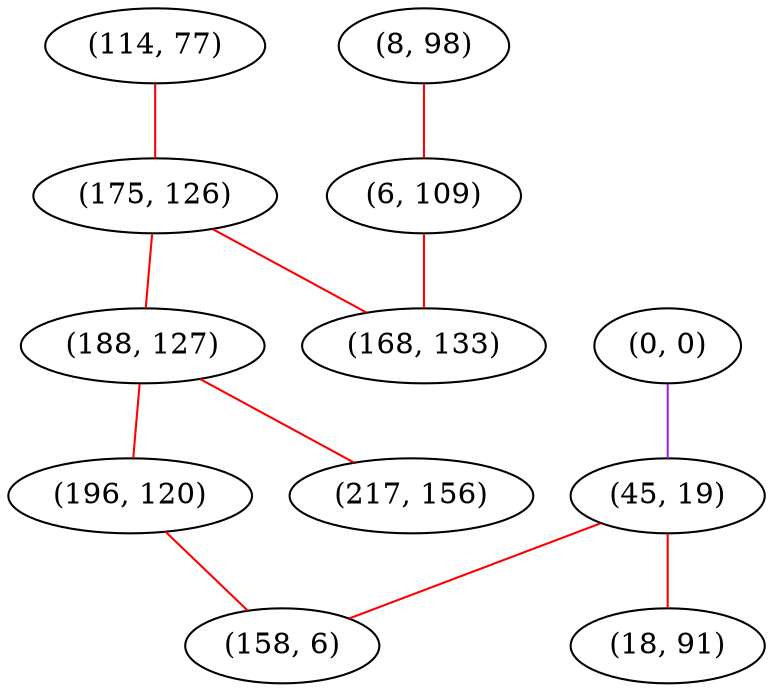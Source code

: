 graph "" {
"(114, 77)";
"(0, 0)";
"(8, 98)";
"(175, 126)";
"(45, 19)";
"(18, 91)";
"(188, 127)";
"(6, 109)";
"(196, 120)";
"(168, 133)";
"(217, 156)";
"(158, 6)";
"(114, 77)" -- "(175, 126)"  [color=red, key=0, weight=1];
"(0, 0)" -- "(45, 19)"  [color=purple, key=0, weight=4];
"(8, 98)" -- "(6, 109)"  [color=red, key=0, weight=1];
"(175, 126)" -- "(188, 127)"  [color=red, key=0, weight=1];
"(175, 126)" -- "(168, 133)"  [color=red, key=0, weight=1];
"(45, 19)" -- "(18, 91)"  [color=red, key=0, weight=1];
"(45, 19)" -- "(158, 6)"  [color=red, key=0, weight=1];
"(188, 127)" -- "(217, 156)"  [color=red, key=0, weight=1];
"(188, 127)" -- "(196, 120)"  [color=red, key=0, weight=1];
"(6, 109)" -- "(168, 133)"  [color=red, key=0, weight=1];
"(196, 120)" -- "(158, 6)"  [color=red, key=0, weight=1];
}
